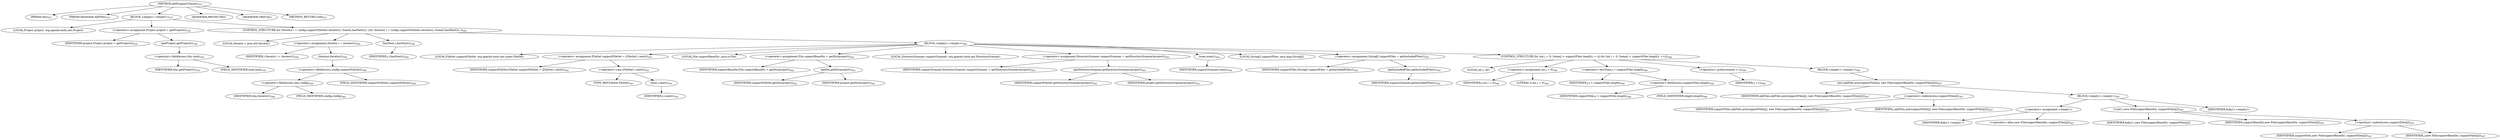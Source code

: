 digraph "addSupportClasses" {  
"1001" [label = <(METHOD,addSupportClasses)<SUB>557</SUB>> ]
"1002" [label = <(PARAM,this)<SUB>557</SUB>> ]
"1003" [label = <(PARAM,Hashtable ejbFiles)<SUB>557</SUB>> ]
"1004" [label = <(BLOCK,&lt;empty&gt;,&lt;empty&gt;)<SUB>557</SUB>> ]
"1005" [label = <(LOCAL,Project project: org.apache.tools.ant.Project)> ]
"1006" [label = <(&lt;operator&gt;.assignment,Project project = getProject())<SUB>559</SUB>> ]
"1007" [label = <(IDENTIFIER,project,Project project = getProject())<SUB>559</SUB>> ]
"1008" [label = <(getProject,getProject())<SUB>559</SUB>> ]
"1009" [label = <(&lt;operator&gt;.fieldAccess,this.task)<SUB>559</SUB>> ]
"1010" [label = <(IDENTIFIER,this,getProject())<SUB>559</SUB>> ]
"1011" [label = <(FIELD_IDENTIFIER,task,task)<SUB>559</SUB>> ]
"1012" [label = <(CONTROL_STRUCTURE,for (Iterator i = config.supportFileSets.iterator(); Some(i.hasNext()); ),for (Iterator i = config.supportFileSets.iterator(); Some(i.hasNext()); ))<SUB>560</SUB>> ]
"1013" [label = <(LOCAL,Iterator i: java.util.Iterator)> ]
"1014" [label = <(&lt;operator&gt;.assignment,Iterator i = iterator())<SUB>560</SUB>> ]
"1015" [label = <(IDENTIFIER,i,Iterator i = iterator())<SUB>560</SUB>> ]
"1016" [label = <(iterator,iterator())<SUB>560</SUB>> ]
"1017" [label = <(&lt;operator&gt;.fieldAccess,config.supportFileSets)<SUB>560</SUB>> ]
"1018" [label = <(&lt;operator&gt;.fieldAccess,this.config)<SUB>560</SUB>> ]
"1019" [label = <(IDENTIFIER,this,iterator())<SUB>560</SUB>> ]
"1020" [label = <(FIELD_IDENTIFIER,config,config)<SUB>560</SUB>> ]
"1021" [label = <(FIELD_IDENTIFIER,supportFileSets,supportFileSets)<SUB>560</SUB>> ]
"1022" [label = <(hasNext,i.hasNext())<SUB>560</SUB>> ]
"1023" [label = <(IDENTIFIER,i,i.hasNext())<SUB>560</SUB>> ]
"1024" [label = <(BLOCK,&lt;empty&gt;,&lt;empty&gt;)<SUB>560</SUB>> ]
"1025" [label = <(LOCAL,FileSet supportFileSet: org.apache.tools.ant.types.FileSet)> ]
"1026" [label = <(&lt;operator&gt;.assignment,FileSet supportFileSet = (FileSet) i.next())<SUB>561</SUB>> ]
"1027" [label = <(IDENTIFIER,supportFileSet,FileSet supportFileSet = (FileSet) i.next())<SUB>561</SUB>> ]
"1028" [label = <(&lt;operator&gt;.cast,(FileSet) i.next())<SUB>561</SUB>> ]
"1029" [label = <(TYPE_REF,FileSet,FileSet)<SUB>561</SUB>> ]
"1030" [label = <(next,i.next())<SUB>561</SUB>> ]
"1031" [label = <(IDENTIFIER,i,i.next())<SUB>561</SUB>> ]
"1032" [label = <(LOCAL,File supportBaseDir: java.io.File)> ]
"1033" [label = <(&lt;operator&gt;.assignment,File supportBaseDir = getDir(project))<SUB>562</SUB>> ]
"1034" [label = <(IDENTIFIER,supportBaseDir,File supportBaseDir = getDir(project))<SUB>562</SUB>> ]
"1035" [label = <(getDir,getDir(project))<SUB>562</SUB>> ]
"1036" [label = <(IDENTIFIER,supportFileSet,getDir(project))<SUB>562</SUB>> ]
"1037" [label = <(IDENTIFIER,project,getDir(project))<SUB>562</SUB>> ]
"1038" [label = <(LOCAL,DirectoryScanner supportScanner: org.apache.tools.ant.DirectoryScanner)> ]
"1039" [label = <(&lt;operator&gt;.assignment,DirectoryScanner supportScanner = getDirectoryScanner(project))<SUB>563</SUB>> ]
"1040" [label = <(IDENTIFIER,supportScanner,DirectoryScanner supportScanner = getDirectoryScanner(project))<SUB>563</SUB>> ]
"1041" [label = <(getDirectoryScanner,getDirectoryScanner(project))<SUB>563</SUB>> ]
"1042" [label = <(IDENTIFIER,supportFileSet,getDirectoryScanner(project))<SUB>563</SUB>> ]
"1043" [label = <(IDENTIFIER,project,getDirectoryScanner(project))<SUB>563</SUB>> ]
"1044" [label = <(scan,scan())<SUB>564</SUB>> ]
"1045" [label = <(IDENTIFIER,supportScanner,scan())<SUB>564</SUB>> ]
"1046" [label = <(LOCAL,String[] supportFiles: java.lang.String[])> ]
"1047" [label = <(&lt;operator&gt;.assignment,String[] supportFiles = getIncludedFiles())<SUB>565</SUB>> ]
"1048" [label = <(IDENTIFIER,supportFiles,String[] supportFiles = getIncludedFiles())<SUB>565</SUB>> ]
"1049" [label = <(getIncludedFiles,getIncludedFiles())<SUB>565</SUB>> ]
"1050" [label = <(IDENTIFIER,supportScanner,getIncludedFiles())<SUB>565</SUB>> ]
"1051" [label = <(CONTROL_STRUCTURE,for (int j = 0; Some(j &lt; supportFiles.length); ++j),for (int j = 0; Some(j &lt; supportFiles.length); ++j))<SUB>566</SUB>> ]
"1052" [label = <(LOCAL,int j: int)> ]
"1053" [label = <(&lt;operator&gt;.assignment,int j = 0)<SUB>566</SUB>> ]
"1054" [label = <(IDENTIFIER,j,int j = 0)<SUB>566</SUB>> ]
"1055" [label = <(LITERAL,0,int j = 0)<SUB>566</SUB>> ]
"1056" [label = <(&lt;operator&gt;.lessThan,j &lt; supportFiles.length)<SUB>566</SUB>> ]
"1057" [label = <(IDENTIFIER,j,j &lt; supportFiles.length)<SUB>566</SUB>> ]
"1058" [label = <(&lt;operator&gt;.fieldAccess,supportFiles.length)<SUB>566</SUB>> ]
"1059" [label = <(IDENTIFIER,supportFiles,j &lt; supportFiles.length)<SUB>566</SUB>> ]
"1060" [label = <(FIELD_IDENTIFIER,length,length)<SUB>566</SUB>> ]
"1061" [label = <(&lt;operator&gt;.preIncrement,++j)<SUB>566</SUB>> ]
"1062" [label = <(IDENTIFIER,j,++j)<SUB>566</SUB>> ]
"1063" [label = <(BLOCK,&lt;empty&gt;,&lt;empty&gt;)<SUB>566</SUB>> ]
"1064" [label = <(put,ejbFiles.put(supportFiles[j], new File(supportBaseDir, supportFiles[j])))<SUB>567</SUB>> ]
"1065" [label = <(IDENTIFIER,ejbFiles,ejbFiles.put(supportFiles[j], new File(supportBaseDir, supportFiles[j])))<SUB>567</SUB>> ]
"1066" [label = <(&lt;operator&gt;.indexAccess,supportFiles[j])<SUB>567</SUB>> ]
"1067" [label = <(IDENTIFIER,supportFiles,ejbFiles.put(supportFiles[j], new File(supportBaseDir, supportFiles[j])))<SUB>567</SUB>> ]
"1068" [label = <(IDENTIFIER,j,ejbFiles.put(supportFiles[j], new File(supportBaseDir, supportFiles[j])))<SUB>567</SUB>> ]
"1069" [label = <(BLOCK,&lt;empty&gt;,&lt;empty&gt;)<SUB>567</SUB>> ]
"1070" [label = <(&lt;operator&gt;.assignment,&lt;empty&gt;)> ]
"1071" [label = <(IDENTIFIER,$obj11,&lt;empty&gt;)> ]
"1072" [label = <(&lt;operator&gt;.alloc,new File(supportBaseDir, supportFiles[j]))<SUB>567</SUB>> ]
"1073" [label = <(&lt;init&gt;,new File(supportBaseDir, supportFiles[j]))<SUB>567</SUB>> ]
"1074" [label = <(IDENTIFIER,$obj11,new File(supportBaseDir, supportFiles[j]))> ]
"1075" [label = <(IDENTIFIER,supportBaseDir,new File(supportBaseDir, supportFiles[j]))<SUB>567</SUB>> ]
"1076" [label = <(&lt;operator&gt;.indexAccess,supportFiles[j])<SUB>567</SUB>> ]
"1077" [label = <(IDENTIFIER,supportFiles,new File(supportBaseDir, supportFiles[j]))<SUB>567</SUB>> ]
"1078" [label = <(IDENTIFIER,j,new File(supportBaseDir, supportFiles[j]))<SUB>567</SUB>> ]
"1079" [label = <(IDENTIFIER,$obj11,&lt;empty&gt;)> ]
"1080" [label = <(MODIFIER,PROTECTED)> ]
"1081" [label = <(MODIFIER,VIRTUAL)> ]
"1082" [label = <(METHOD_RETURN,void)<SUB>557</SUB>> ]
  "1001" -> "1002" 
  "1001" -> "1003" 
  "1001" -> "1004" 
  "1001" -> "1080" 
  "1001" -> "1081" 
  "1001" -> "1082" 
  "1004" -> "1005" 
  "1004" -> "1006" 
  "1004" -> "1012" 
  "1006" -> "1007" 
  "1006" -> "1008" 
  "1008" -> "1009" 
  "1009" -> "1010" 
  "1009" -> "1011" 
  "1012" -> "1013" 
  "1012" -> "1014" 
  "1012" -> "1022" 
  "1012" -> "1024" 
  "1014" -> "1015" 
  "1014" -> "1016" 
  "1016" -> "1017" 
  "1017" -> "1018" 
  "1017" -> "1021" 
  "1018" -> "1019" 
  "1018" -> "1020" 
  "1022" -> "1023" 
  "1024" -> "1025" 
  "1024" -> "1026" 
  "1024" -> "1032" 
  "1024" -> "1033" 
  "1024" -> "1038" 
  "1024" -> "1039" 
  "1024" -> "1044" 
  "1024" -> "1046" 
  "1024" -> "1047" 
  "1024" -> "1051" 
  "1026" -> "1027" 
  "1026" -> "1028" 
  "1028" -> "1029" 
  "1028" -> "1030" 
  "1030" -> "1031" 
  "1033" -> "1034" 
  "1033" -> "1035" 
  "1035" -> "1036" 
  "1035" -> "1037" 
  "1039" -> "1040" 
  "1039" -> "1041" 
  "1041" -> "1042" 
  "1041" -> "1043" 
  "1044" -> "1045" 
  "1047" -> "1048" 
  "1047" -> "1049" 
  "1049" -> "1050" 
  "1051" -> "1052" 
  "1051" -> "1053" 
  "1051" -> "1056" 
  "1051" -> "1061" 
  "1051" -> "1063" 
  "1053" -> "1054" 
  "1053" -> "1055" 
  "1056" -> "1057" 
  "1056" -> "1058" 
  "1058" -> "1059" 
  "1058" -> "1060" 
  "1061" -> "1062" 
  "1063" -> "1064" 
  "1064" -> "1065" 
  "1064" -> "1066" 
  "1064" -> "1069" 
  "1066" -> "1067" 
  "1066" -> "1068" 
  "1069" -> "1070" 
  "1069" -> "1073" 
  "1069" -> "1079" 
  "1070" -> "1071" 
  "1070" -> "1072" 
  "1073" -> "1074" 
  "1073" -> "1075" 
  "1073" -> "1076" 
  "1076" -> "1077" 
  "1076" -> "1078" 
}
